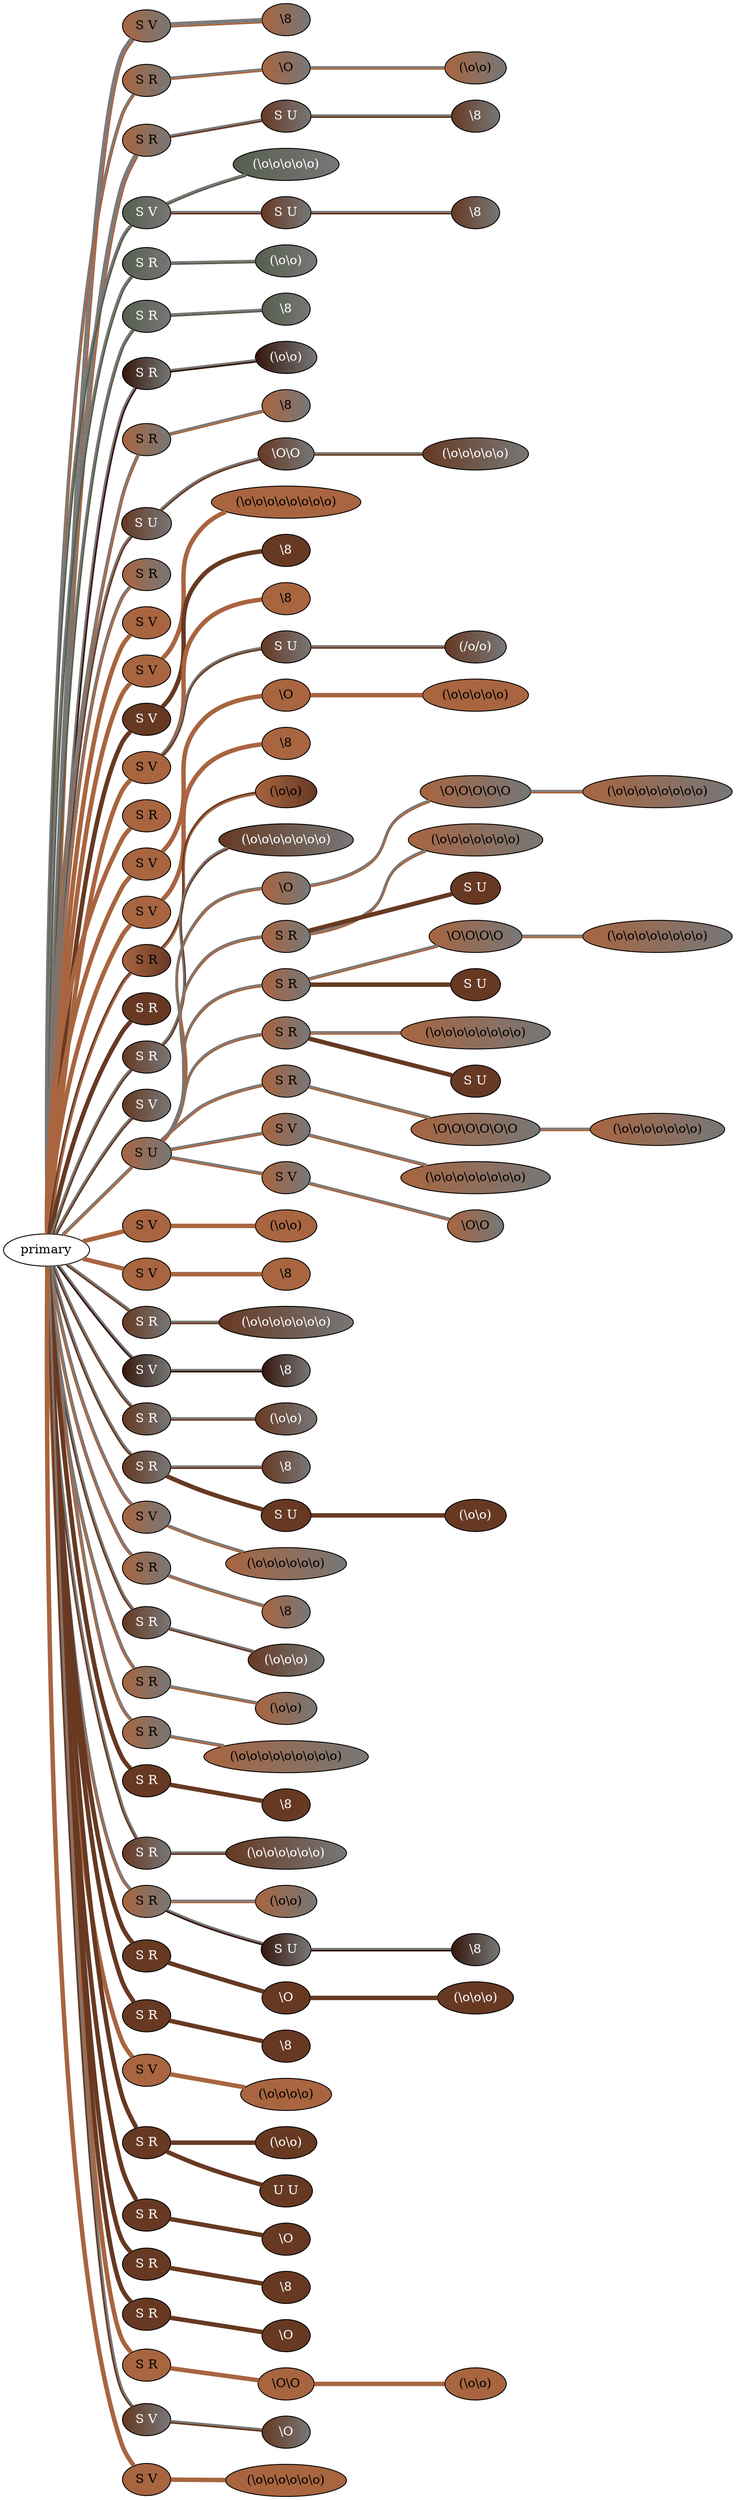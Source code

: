 graph {
 graph [rankdir=LR]
"1" [qtype="pendant_node", pendant_colors="#A86540:#777777:#777777", pendant_ply="S", pendant_attach="V", pendant_length="36.0", label="S V", style=filled, fillcolor="#A86540:#777777:#777777", fontcolor="#000000"]
"primary" -- "1" [qtype="pendant_link",penwidth=2,color="#A86540:#777777:#777777"]
"1:0" [qtype="knot_node", knot_value="1", knot_type="E", knot_position="10.0", knot_spin="Z", label="\\8", style=filled, fillcolor="#A86540:#777777:#777777" , fontcolor="#000000"]
"1" -- "1:0" [qtype="knot_link",penwidth=2,color="#A86540:#777777:#777777"]
"2" [qtype="pendant_node", pendant_colors="#A86540:#777777", pendant_ply="S", pendant_attach="R", pendant_length="37.0", label="S R", style=filled, fillcolor="#A86540:#777777", fontcolor="#000000"]
"primary" -- "2" [qtype="pendant_link",penwidth=2,color="#A86540:#777777"]
"2:0" [qtype="knot_node", knot_value="1", knot_type="S", knot_position="6.0", knot_spin="Z", label="\\O", style=filled, fillcolor="#A86540:#777777" , fontcolor="#000000"]
"2" -- "2:0" [qtype="knot_link",penwidth=2,color="#A86540:#777777"]
"2:1" [qtype="knot_node", knot_value="2", knot_type="L", knot_position="21.5", knot_spin="Z", label="(\\o\\o)", style=filled, fillcolor="#A86540:#777777" , fontcolor="#000000"]
"2:0" -- "2:1" [qtype="knot_link",penwidth=2,color="#A86540:#777777"]
"3" [qtype="pendant_node", pendant_colors="#A86540:#777777:#777777", pendant_ply="S", pendant_attach="R", pendant_length="35.0", label="S R", style=filled, fillcolor="#A86540:#777777:#777777", fontcolor="#000000"]
"primary" -- "3" [qtype="pendant_link",penwidth=2,color="#A86540:#777777:#777777"]
"3s1" [qtype="pendant_node", pendant_colors="#673923:#777777", pendant_ply="S", pendant_attach="U", pendant_length="11.5", label="S U", style=filled, fillcolor="#673923:#777777", fontcolor="#ffffff"]
"3" -- "3s1" [qtype="pendant_link",penwidth=2,color="#673923:#777777"]
"3s1:0" [qtype="knot_node", knot_value="1", knot_type="E", knot_position="7.0", knot_spin="Z", label="\\8", style=filled, fillcolor="#673923:#777777" , fontcolor="#ffffff"]
"3s1" -- "3s1:0" [qtype="knot_link",penwidth=2,color="#673923:#777777"]
"4" [qtype="pendant_node", pendant_colors="#575E4E:#777777", pendant_ply="S", pendant_attach="V", pendant_length="30.0", label="S V", style=filled, fillcolor="#575E4E:#777777", fontcolor="#ffffff"]
"primary" -- "4" [qtype="pendant_link",penwidth=2,color="#575E4E:#777777"]
"4:0" [qtype="knot_node", knot_value="5", knot_type="L", knot_position="16.0", knot_spin="Z", label="(\\o\\o\\o\\o\\o)", style=filled, fillcolor="#575E4E:#777777" , fontcolor="#ffffff"]
"4" -- "4:0" [qtype="knot_link",penwidth=2,color="#575E4E:#777777"]
"4s1" [qtype="pendant_node", pendant_colors="#673923:#777777", pendant_ply="S", pendant_attach="U", pendant_length="6.5", label="S U", style=filled, fillcolor="#673923:#777777", fontcolor="#ffffff"]
"4" -- "4s1" [qtype="pendant_link",penwidth=2,color="#673923:#777777"]
"4s1:0" [qtype="knot_node", knot_value="1", knot_type="E", knot_position="2.5", knot_spin="Z", label="\\8", style=filled, fillcolor="#673923:#777777" , fontcolor="#ffffff"]
"4s1" -- "4s1:0" [qtype="knot_link",penwidth=2,color="#673923:#777777"]
"5" [qtype="pendant_node", pendant_colors="#575E4E:#777777", pendant_ply="S", pendant_attach="R", pendant_length="37.0", label="S R", style=filled, fillcolor="#575E4E:#777777", fontcolor="#ffffff"]
"primary" -- "5" [qtype="pendant_link",penwidth=2,color="#575E4E:#777777"]
"5:0" [qtype="knot_node", knot_value="2", knot_type="L", knot_position="19.5", knot_spin="Z", label="(\\o\\o)", style=filled, fillcolor="#575E4E:#777777" , fontcolor="#ffffff"]
"5" -- "5:0" [qtype="knot_link",penwidth=2,color="#575E4E:#777777"]
"6" [qtype="pendant_node", pendant_colors="#575E4E:#777777", pendant_ply="S", pendant_attach="R", pendant_length="28.5", label="S R", style=filled, fillcolor="#575E4E:#777777", fontcolor="#ffffff"]
"primary" -- "6" [qtype="pendant_link",penwidth=2,color="#575E4E:#777777"]
"6:0" [qtype="knot_node", knot_value="1", knot_type="E", knot_position="17.0", knot_spin="Z", label="\\8", style=filled, fillcolor="#575E4E:#777777" , fontcolor="#ffffff"]
"6" -- "6:0" [qtype="knot_link",penwidth=2,color="#575E4E:#777777"]
"7" [qtype="pendant_node", pendant_colors="#35170C:#777777", pendant_ply="S", pendant_attach="R", pendant_length="28.5", label="S R", style=filled, fillcolor="#35170C:#777777", fontcolor="#ffffff"]
"primary" -- "7" [qtype="pendant_link",penwidth=2,color="#35170C:#777777"]
"7:0" [qtype="knot_node", knot_value="2", knot_type="L", knot_position="15.5", knot_spin="Z", label="(\\o\\o)", style=filled, fillcolor="#35170C:#777777" , fontcolor="#ffffff"]
"7" -- "7:0" [qtype="knot_link",penwidth=2,color="#35170C:#777777"]
"8" [qtype="pendant_node", pendant_colors="#A86540:#777777", pendant_ply="S", pendant_attach="R", pendant_length="23.0", label="S R", style=filled, fillcolor="#A86540:#777777", fontcolor="#000000"]
"primary" -- "8" [qtype="pendant_link",penwidth=2,color="#A86540:#777777"]
"8:0" [qtype="knot_node", knot_value="1", knot_type="E", knot_position="11.0", knot_spin="Z", label="\\8", style=filled, fillcolor="#A86540:#777777" , fontcolor="#000000"]
"8" -- "8:0" [qtype="knot_link",penwidth=2,color="#A86540:#777777"]
"T1" [qtype="pendant_node", pendant_colors="#673923:#777777", pendant_ply="S", pendant_attach="U", pendant_length="19.0", label="S U", style=filled, fillcolor="#673923:#777777", fontcolor="#ffffff"]
"primary" -- "T1" [qtype="pendant_link",penwidth=2,color="#673923:#777777"]
"T1:0" [qtype="knot_node", knot_value="2", knot_type="S", knot_position="8.0", knot_spin="Z", label="\\O\\O", style=filled, fillcolor="#673923:#777777" , fontcolor="#ffffff"]
"T1" -- "T1:0" [qtype="knot_link",penwidth=2,color="#673923:#777777"]
"T1:1" [qtype="knot_node", knot_value="5", knot_type="L", knot_position="15.0", knot_spin="Z", label="(\\o\\o\\o\\o\\o)", style=filled, fillcolor="#673923:#777777" , fontcolor="#ffffff"]
"T1:0" -- "T1:1" [qtype="knot_link",penwidth=2,color="#673923:#777777"]
"9" [qtype="pendant_node", pendant_colors="#A86540:#777777", pendant_ply="S", pendant_attach="R", pendant_length="31.0", label="S R", style=filled, fillcolor="#A86540:#777777", fontcolor="#000000"]
"primary" -- "9" [qtype="pendant_link",penwidth=2,color="#A86540:#777777"]
"10" [qtype="pendant_node", pendant_colors="#A86540", pendant_ply="S", pendant_attach="V", pendant_length="19.5", label="S V", style=filled, fillcolor="#A86540", fontcolor="#000000"]
"primary" -- "10" [qtype="pendant_link",penwidth=5,color="#A86540"]
"11" [qtype="pendant_node", pendant_colors="#A86540", pendant_ply="S", pendant_attach="V", pendant_length="24.5", label="S V", style=filled, fillcolor="#A86540", fontcolor="#000000"]
"primary" -- "11" [qtype="pendant_link",penwidth=5,color="#A86540"]
"11:0" [qtype="knot_node", knot_value="8", knot_type="L", knot_position="15.0", knot_spin="Z", label="(\\o\\o\\o\\o\\o\\o\\o\\o)", style=filled, fillcolor="#A86540" , fontcolor="#000000"]
"11" -- "11:0" [qtype="knot_link",penwidth=5,color="#A86540"]
"12" [qtype="pendant_node", pendant_colors="#673923", pendant_ply="S", pendant_attach="V", pendant_length="23.5", label="S V", style=filled, fillcolor="#673923", fontcolor="#ffffff"]
"primary" -- "12" [qtype="pendant_link",penwidth=5,color="#673923"]
"12:0" [qtype="knot_node", knot_value="1", knot_type="E", knot_position="15.0", knot_spin="Z", label="\\8", style=filled, fillcolor="#673923" , fontcolor="#ffffff"]
"12" -- "12:0" [qtype="knot_link",penwidth=5,color="#673923"]
"13" [qtype="pendant_node", pendant_colors="#A86540", pendant_ply="S", pendant_attach="V", pendant_length="29.5", label="S V", style=filled, fillcolor="#A86540", fontcolor="#000000"]
"primary" -- "13" [qtype="pendant_link",penwidth=5,color="#A86540"]
"13:0" [qtype="knot_node", knot_value="1", knot_type="E", knot_position="17.5", knot_spin="Z", label="\\8", style=filled, fillcolor="#A86540" , fontcolor="#000000"]
"13" -- "13:0" [qtype="knot_link",penwidth=5,color="#A86540"]
"13s1" [qtype="pendant_node", pendant_colors="#673923:#777777", pendant_ply="S", pendant_attach="U", pendant_length="6.0", label="S U", style=filled, fillcolor="#673923:#777777", fontcolor="#ffffff"]
"13" -- "13s1" [qtype="pendant_link",penwidth=2,color="#673923:#777777"]
"13s1:0" [qtype="knot_node", knot_value="2", knot_type="L", knot_position="1.5", knot_spin="S", label="(/o/o)", style=filled, fillcolor="#673923:#777777" , fontcolor="#ffffff"]
"13s1" -- "13s1:0" [qtype="knot_link",penwidth=2,color="#673923:#777777"]
"14" [qtype="pendant_node", pendant_colors="#A86540", pendant_ply="S", pendant_attach="R", pendant_length="35.0", label="S R", style=filled, fillcolor="#A86540", fontcolor="#000000"]
"primary" -- "14" [qtype="pendant_link",penwidth=5,color="#A86540"]
"15" [qtype="pendant_node", pendant_colors="#A86540", pendant_ply="S", pendant_attach="V", pendant_length="27.5", label="S V", style=filled, fillcolor="#A86540", fontcolor="#000000"]
"primary" -- "15" [qtype="pendant_link",penwidth=5,color="#A86540"]
"15:0" [qtype="knot_node", knot_value="1", knot_type="S", knot_position="8.0", knot_spin="Z", label="\\O", style=filled, fillcolor="#A86540" , fontcolor="#000000"]
"15" -- "15:0" [qtype="knot_link",penwidth=5,color="#A86540"]
"15:1" [qtype="knot_node", knot_value="5", knot_type="L", knot_position="19.5", knot_spin="Z", label="(\\o\\o\\o\\o\\o)", style=filled, fillcolor="#A86540" , fontcolor="#000000"]
"15:0" -- "15:1" [qtype="knot_link",penwidth=5,color="#A86540"]
"16" [qtype="pendant_node", pendant_colors="#A86540", pendant_ply="S", pendant_attach="V", pendant_length="33.5", label="S V", style=filled, fillcolor="#A86540", fontcolor="#000000"]
"primary" -- "16" [qtype="pendant_link",penwidth=5,color="#A86540"]
"16:0" [qtype="knot_node", knot_value="1", knot_type="E", knot_position="14.0", knot_spin="Z", label="\\8", style=filled, fillcolor="#A86540" , fontcolor="#000000"]
"16" -- "16:0" [qtype="knot_link",penwidth=5,color="#A86540"]
"17" [qtype="pendant_node", pendant_colors="#A86540:#673923", pendant_ply="S", pendant_attach="R", pendant_length="30.5", label="S R", style=filled, fillcolor="#A86540:#673923", fontcolor="#000000"]
"primary" -- "17" [qtype="pendant_link",penwidth=2,color="#A86540:#673923"]
"17:0" [qtype="knot_node", knot_value="2", knot_type="L", knot_position="16.5", knot_spin="Z", label="(\\o\\o)", style=filled, fillcolor="#A86540:#673923" , fontcolor="#000000"]
"17" -- "17:0" [qtype="knot_link",penwidth=2,color="#A86540:#673923"]
"18" [qtype="pendant_node", pendant_colors="#673923", pendant_ply="S", pendant_attach="R", pendant_length="34.0", label="S R", style=filled, fillcolor="#673923", fontcolor="#ffffff"]
"primary" -- "18" [qtype="pendant_link",penwidth=5,color="#673923"]
"19" [qtype="pendant_node", pendant_colors="#673923:#777777", pendant_ply="S", pendant_attach="R", pendant_length="21.5", label="S R", style=filled, fillcolor="#673923:#777777", fontcolor="#ffffff"]
"primary" -- "19" [qtype="pendant_link",penwidth=2,color="#673923:#777777"]
"19:0" [qtype="knot_node", knot_value="7", knot_type="L", knot_position="14.5", knot_spin="Z", label="(\\o\\o\\o\\o\\o\\o\\o)", style=filled, fillcolor="#673923:#777777" , fontcolor="#ffffff"]
"19" -- "19:0" [qtype="knot_link",penwidth=2,color="#673923:#777777"]
"20" [qtype="pendant_node", pendant_colors="#673923:#777777", pendant_ply="S", pendant_attach="V", pendant_length="38.0", label="S V", style=filled, fillcolor="#673923:#777777", fontcolor="#ffffff"]
"primary" -- "20" [qtype="pendant_link",penwidth=2,color="#673923:#777777"]
"21" [qtype="pendant_node", pendant_colors="#A86540:#777777", pendant_ply="S", pendant_attach="U", pendant_length="23.5", label="S U", style=filled, fillcolor="#A86540:#777777", fontcolor="#000000"]
"primary" -- "21" [qtype="pendant_link",penwidth=2,color="#A86540:#777777"]
"21:0" [qtype="knot_node", knot_value="1", knot_type="S", knot_position="3.0", knot_spin="Z", label="\\O", style=filled, fillcolor="#A86540:#777777" , fontcolor="#000000"]
"21" -- "21:0" [qtype="knot_link",penwidth=2,color="#A86540:#777777"]
"21:1" [qtype="knot_node", knot_value="5", knot_type="S", knot_position="5.5", knot_spin="Z", label="\\O\\O\\O\\O\\O", style=filled, fillcolor="#A86540:#777777" , fontcolor="#000000"]
"21:0" -- "21:1" [qtype="knot_link",penwidth=2,color="#A86540:#777777"]
"21:2" [qtype="knot_node", knot_value="8", knot_type="L", knot_position="14.5", knot_spin="Z", label="(\\o\\o\\o\\o\\o\\o\\o\\o)", style=filled, fillcolor="#A86540:#777777" , fontcolor="#000000"]
"21:1" -- "21:2" [qtype="knot_link",penwidth=2,color="#A86540:#777777"]
"21s1" [qtype="pendant_node", pendant_colors="#A86540:#777777", pendant_ply="S", pendant_attach="R", pendant_length="32.0", label="S R", style=filled, fillcolor="#A86540:#777777", fontcolor="#000000"]
"21" -- "21s1" [qtype="pendant_link",penwidth=2,color="#A86540:#777777"]
"21s1:0" [qtype="knot_node", knot_value="7", knot_type="L", knot_position="18.0", knot_spin="Z", label="(\\o\\o\\o\\o\\o\\o\\o)", style=filled, fillcolor="#A86540:#777777" , fontcolor="#000000"]
"21s1" -- "21s1:0" [qtype="knot_link",penwidth=2,color="#A86540:#777777"]
"21s1s1" [qtype="pendant_node", pendant_colors="#673923", pendant_ply="S", pendant_attach="U", pendant_length="7.0", label="S U", style=filled, fillcolor="#673923", fontcolor="#ffffff"]
"21s1" -- "21s1s1" [qtype="pendant_link",penwidth=5,color="#673923"]
"21s2" [qtype="pendant_node", pendant_colors="#A86540:#777777", pendant_ply="S", pendant_attach="R", pendant_length="30.0", label="S R", style=filled, fillcolor="#A86540:#777777", fontcolor="#000000"]
"21" -- "21s2" [qtype="pendant_link",penwidth=2,color="#A86540:#777777"]
"21s2:0" [qtype="knot_node", knot_value="4", knot_type="S", knot_position="6.0", knot_spin="Z", label="\\O\\O\\O\\O", style=filled, fillcolor="#A86540:#777777" , fontcolor="#000000"]
"21s2" -- "21s2:0" [qtype="knot_link",penwidth=2,color="#A86540:#777777"]
"21s2:1" [qtype="knot_node", knot_value="8", knot_type="L", knot_position="19.5", knot_spin="Z", label="(\\o\\o\\o\\o\\o\\o\\o\\o)", style=filled, fillcolor="#A86540:#777777" , fontcolor="#000000"]
"21s2:0" -- "21s2:1" [qtype="knot_link",penwidth=2,color="#A86540:#777777"]
"21s2s1" [qtype="pendant_node", pendant_colors="#673923", pendant_ply="S", pendant_attach="U", pendant_length="8.5", label="S U", style=filled, fillcolor="#673923", fontcolor="#ffffff"]
"21s2" -- "21s2s1" [qtype="pendant_link",penwidth=5,color="#673923"]
"21s3" [qtype="pendant_node", pendant_colors="#A86540:#777777", pendant_ply="S", pendant_attach="R", pendant_length="28.5", label="S R", style=filled, fillcolor="#A86540:#777777", fontcolor="#000000"]
"21" -- "21s3" [qtype="pendant_link",penwidth=2,color="#A86540:#777777"]
"21s3:0" [qtype="knot_node", knot_value="8", knot_type="L", knot_position="18.5", knot_spin="Z", label="(\\o\\o\\o\\o\\o\\o\\o\\o)", style=filled, fillcolor="#A86540:#777777" , fontcolor="#000000"]
"21s3" -- "21s3:0" [qtype="knot_link",penwidth=2,color="#A86540:#777777"]
"21s3s1" [qtype="pendant_node", pendant_colors="#673923", pendant_ply="S", pendant_attach="U", pendant_length="12.0", label="S U", style=filled, fillcolor="#673923", fontcolor="#ffffff"]
"21s3" -- "21s3s1" [qtype="pendant_link",penwidth=5,color="#673923"]
"21s4" [qtype="pendant_node", pendant_colors="#A86540:#777777", pendant_ply="S", pendant_attach="R", pendant_length="21.5", label="S R", style=filled, fillcolor="#A86540:#777777", fontcolor="#000000"]
"21" -- "21s4" [qtype="pendant_link",penwidth=2,color="#A86540:#777777"]
"21s4:0" [qtype="knot_node", knot_value="6", knot_type="S", knot_position="5.0", knot_spin="Z", label="\\O\\O\\O\\O\\O\\O", style=filled, fillcolor="#A86540:#777777" , fontcolor="#000000"]
"21s4" -- "21s4:0" [qtype="knot_link",penwidth=2,color="#A86540:#777777"]
"21s4:1" [qtype="knot_node", knot_value="7", knot_type="L", knot_position="16.5", knot_spin="Z", label="(\\o\\o\\o\\o\\o\\o\\o)", style=filled, fillcolor="#A86540:#777777" , fontcolor="#000000"]
"21s4:0" -- "21s4:1" [qtype="knot_link",penwidth=2,color="#A86540:#777777"]
"21s5" [qtype="pendant_node", pendant_colors="#A86540:#777777", pendant_ply="S", pendant_attach="V", pendant_length="24.5", label="S V", style=filled, fillcolor="#A86540:#777777", fontcolor="#000000"]
"21" -- "21s5" [qtype="pendant_link",penwidth=2,color="#A86540:#777777"]
"21s5:0" [qtype="knot_node", knot_value="8", knot_type="L", knot_position="16.5", knot_spin="Z", label="(\\o\\o\\o\\o\\o\\o\\o\\o)", style=filled, fillcolor="#A86540:#777777" , fontcolor="#000000"]
"21s5" -- "21s5:0" [qtype="knot_link",penwidth=2,color="#A86540:#777777"]
"21s6" [qtype="pendant_node", pendant_colors="#A86540:#777777", pendant_ply="S", pendant_attach="V", pendant_length="33.0", label="S V", style=filled, fillcolor="#A86540:#777777", fontcolor="#000000"]
"21" -- "21s6" [qtype="pendant_link",penwidth=2,color="#A86540:#777777"]
"21s6:0" [qtype="knot_node", knot_value="2", knot_type="S", knot_position="5.0", knot_spin="Z", label="\\O\\O", style=filled, fillcolor="#A86540:#777777" , fontcolor="#000000"]
"21s6" -- "21s6:0" [qtype="knot_link",penwidth=2,color="#A86540:#777777"]
"22" [qtype="pendant_node", pendant_colors="#A86540", pendant_ply="S", pendant_attach="V", pendant_length="25.0", label="S V", style=filled, fillcolor="#A86540", fontcolor="#000000"]
"primary" -- "22" [qtype="pendant_link",penwidth=5,color="#A86540"]
"22:0" [qtype="knot_node", knot_value="2", knot_type="L", knot_position="15.5", knot_spin="Z", label="(\\o\\o)", style=filled, fillcolor="#A86540" , fontcolor="#000000"]
"22" -- "22:0" [qtype="knot_link",penwidth=5,color="#A86540"]
"23" [qtype="pendant_node", pendant_colors="#A86540", pendant_ply="S", pendant_attach="V", pendant_length="29.0", label="S V", style=filled, fillcolor="#A86540", fontcolor="#000000"]
"primary" -- "23" [qtype="pendant_link",penwidth=5,color="#A86540"]
"23:0" [qtype="knot_node", knot_value="1", knot_type="E", knot_position="15.0", knot_spin="Z", label="\\8", style=filled, fillcolor="#A86540" , fontcolor="#000000"]
"23" -- "23:0" [qtype="knot_link",penwidth=5,color="#A86540"]
"24" [qtype="pendant_node", pendant_colors="#673923:#777777", pendant_ply="S", pendant_attach="R", pendant_length="19.0", label="S R", style=filled, fillcolor="#673923:#777777", fontcolor="#ffffff"]
"primary" -- "24" [qtype="pendant_link",penwidth=2,color="#673923:#777777"]
"24:0" [qtype="knot_node", knot_value="7", knot_type="L", knot_position="15.5", knot_spin="Z", label="(\\o\\o\\o\\o\\o\\o\\o)", style=filled, fillcolor="#673923:#777777" , fontcolor="#ffffff"]
"24" -- "24:0" [qtype="knot_link",penwidth=2,color="#673923:#777777"]
"25" [qtype="pendant_node", pendant_colors="#35170C:#777777", pendant_ply="S", pendant_attach="V", pendant_length="19.0", label="S V", style=filled, fillcolor="#35170C:#777777", fontcolor="#ffffff"]
"primary" -- "25" [qtype="pendant_link",penwidth=2,color="#35170C:#777777"]
"25:0" [qtype="knot_node", knot_value="1", knot_type="E", knot_position="12.0", knot_spin="Z", label="\\8", style=filled, fillcolor="#35170C:#777777" , fontcolor="#ffffff"]
"25" -- "25:0" [qtype="knot_link",penwidth=2,color="#35170C:#777777"]
"26" [qtype="pendant_node", pendant_colors="#673923:#777777", pendant_ply="S", pendant_attach="R", pendant_length="28.0", label="S R", style=filled, fillcolor="#673923:#777777", fontcolor="#ffffff"]
"primary" -- "26" [qtype="pendant_link",penwidth=2,color="#673923:#777777"]
"26:0" [qtype="knot_node", knot_value="2", knot_type="L", knot_position="18.0", knot_spin="Z", label="(\\o\\o)", style=filled, fillcolor="#673923:#777777" , fontcolor="#ffffff"]
"26" -- "26:0" [qtype="knot_link",penwidth=2,color="#673923:#777777"]
"27" [qtype="pendant_node", pendant_colors="#673923:#777777", pendant_ply="S", pendant_attach="R", pendant_length="30.0", label="S R", style=filled, fillcolor="#673923:#777777", fontcolor="#ffffff"]
"primary" -- "27" [qtype="pendant_link",penwidth=2,color="#673923:#777777"]
"27:0" [qtype="knot_node", knot_value="1", knot_type="E", knot_position="14.0", knot_spin="Z", label="\\8", style=filled, fillcolor="#673923:#777777" , fontcolor="#ffffff"]
"27" -- "27:0" [qtype="knot_link",penwidth=2,color="#673923:#777777"]
"27s1" [qtype="pendant_node", pendant_colors="#673923", pendant_ply="S", pendant_attach="U", pendant_length="14.0", label="S U", style=filled, fillcolor="#673923", fontcolor="#ffffff"]
"27" -- "27s1" [qtype="pendant_link",penwidth=5,color="#673923"]
"27s1:0" [qtype="knot_node", knot_value="2", knot_type="L", knot_position="7.0", knot_spin="Z", label="(\\o\\o)", style=filled, fillcolor="#673923" , fontcolor="#ffffff"]
"27s1" -- "27s1:0" [qtype="knot_link",penwidth=5,color="#673923"]
"28" [qtype="pendant_node", pendant_colors="#A86540:#777777", pendant_ply="S", pendant_attach="V", pendant_length="18.0", label="S V", style=filled, fillcolor="#A86540:#777777", fontcolor="#000000"]
"primary" -- "28" [qtype="pendant_link",penwidth=2,color="#A86540:#777777"]
"28:0" [qtype="knot_node", knot_value="6", knot_type="L", knot_position="12.0", knot_spin="Z", label="(\\o\\o\\o\\o\\o\\o)", style=filled, fillcolor="#A86540:#777777" , fontcolor="#000000"]
"28" -- "28:0" [qtype="knot_link",penwidth=2,color="#A86540:#777777"]
"29" [qtype="pendant_node", pendant_colors="#A86540:#777777", pendant_ply="S", pendant_attach="R", pendant_length="27.5", label="S R", style=filled, fillcolor="#A86540:#777777", fontcolor="#000000"]
"primary" -- "29" [qtype="pendant_link",penwidth=2,color="#A86540:#777777"]
"29:0" [qtype="knot_node", knot_value="1", knot_type="E", knot_position="16.5", knot_spin="Z", label="\\8", style=filled, fillcolor="#A86540:#777777" , fontcolor="#000000"]
"29" -- "29:0" [qtype="knot_link",penwidth=2,color="#A86540:#777777"]
"30" [qtype="pendant_node", pendant_colors="#673923:#777777", pendant_ply="S", pendant_attach="R", pendant_length="24.5", label="S R", style=filled, fillcolor="#673923:#777777", fontcolor="#ffffff"]
"primary" -- "30" [qtype="pendant_link",penwidth=2,color="#673923:#777777"]
"30:0" [qtype="knot_node", knot_value="3", knot_type="L", knot_position="14.0", knot_spin="Z", label="(\\o\\o\\o)", style=filled, fillcolor="#673923:#777777" , fontcolor="#ffffff"]
"30" -- "30:0" [qtype="knot_link",penwidth=2,color="#673923:#777777"]
"31" [qtype="pendant_node", pendant_colors="#A86540:#777777", pendant_ply="S", pendant_attach="R", pendant_length="24.5", label="S R", style=filled, fillcolor="#A86540:#777777", fontcolor="#000000"]
"primary" -- "31" [qtype="pendant_link",penwidth=2,color="#A86540:#777777"]
"31:0" [qtype="knot_node", knot_value="2", knot_type="L", knot_position="15.0", knot_spin="Z", label="(\\o\\o)", style=filled, fillcolor="#A86540:#777777" , fontcolor="#000000"]
"31" -- "31:0" [qtype="knot_link",penwidth=2,color="#A86540:#777777"]
"32" [qtype="pendant_node", pendant_colors="#A86540:#777777", pendant_ply="S", pendant_attach="R", pendant_length="19.0", label="S R", style=filled, fillcolor="#A86540:#777777", fontcolor="#000000"]
"primary" -- "32" [qtype="pendant_link",penwidth=2,color="#A86540:#777777"]
"32:0" [qtype="knot_node", knot_value="9", knot_type="L", knot_position="13.5", knot_spin="Z", label="(\\o\\o\\o\\o\\o\\o\\o\\o\\o)", style=filled, fillcolor="#A86540:#777777" , fontcolor="#000000"]
"32" -- "32:0" [qtype="knot_link",penwidth=2,color="#A86540:#777777"]
"33" [qtype="pendant_node", pendant_colors="#673923", pendant_ply="S", pendant_attach="R", pendant_length="30.0", label="S R", style=filled, fillcolor="#673923", fontcolor="#ffffff"]
"primary" -- "33" [qtype="pendant_link",penwidth=5,color="#673923"]
"33:0" [qtype="knot_node", knot_value="1", knot_type="E", knot_position="15.0", knot_spin="Z", label="\\8", style=filled, fillcolor="#673923" , fontcolor="#ffffff"]
"33" -- "33:0" [qtype="knot_link",penwidth=5,color="#673923"]
"34" [qtype="pendant_node", pendant_colors="#673923:#777777", pendant_ply="S", pendant_attach="R", pendant_length="21.0", label="S R", style=filled, fillcolor="#673923:#777777", fontcolor="#ffffff"]
"primary" -- "34" [qtype="pendant_link",penwidth=2,color="#673923:#777777"]
"34:0" [qtype="knot_node", knot_value="6", knot_type="L", knot_position="15.5", knot_spin="Z", label="(\\o\\o\\o\\o\\o\\o)", style=filled, fillcolor="#673923:#777777" , fontcolor="#ffffff"]
"34" -- "34:0" [qtype="knot_link",penwidth=2,color="#673923:#777777"]
"35" [qtype="pendant_node", pendant_colors="#A86540:#777777", pendant_ply="S", pendant_attach="R", pendant_length="28.5", label="S R", style=filled, fillcolor="#A86540:#777777", fontcolor="#000000"]
"primary" -- "35" [qtype="pendant_link",penwidth=2,color="#A86540:#777777"]
"35:0" [qtype="knot_node", knot_value="2", knot_type="L", knot_position="20.0", knot_spin="Z", label="(\\o\\o)", style=filled, fillcolor="#A86540:#777777" , fontcolor="#000000"]
"35" -- "35:0" [qtype="knot_link",penwidth=2,color="#A86540:#777777"]
"35s1" [qtype="pendant_node", pendant_colors="#35170C:#777777", pendant_ply="S", pendant_attach="U", pendant_length="17.5", label="S U", style=filled, fillcolor="#35170C:#777777", fontcolor="#ffffff"]
"35" -- "35s1" [qtype="pendant_link",penwidth=2,color="#35170C:#777777"]
"35s1:0" [qtype="knot_node", knot_value="1", knot_type="E", knot_position="9.0", knot_spin="Z", label="\\8", style=filled, fillcolor="#35170C:#777777" , fontcolor="#ffffff"]
"35s1" -- "35s1:0" [qtype="knot_link",penwidth=2,color="#35170C:#777777"]
"36" [qtype="pendant_node", pendant_colors="#673923", pendant_ply="S", pendant_attach="R", pendant_length="22.0", label="S R", style=filled, fillcolor="#673923", fontcolor="#ffffff"]
"primary" -- "36" [qtype="pendant_link",penwidth=5,color="#673923"]
"36:0" [qtype="knot_node", knot_value="1", knot_type="S", knot_position="11.0", knot_spin="Z", label="\\O", style=filled, fillcolor="#673923" , fontcolor="#ffffff"]
"36" -- "36:0" [qtype="knot_link",penwidth=5,color="#673923"]
"36:1" [qtype="knot_node", knot_value="3", knot_type="L", knot_position="16.5", knot_spin="Z", label="(\\o\\o\\o)", style=filled, fillcolor="#673923" , fontcolor="#ffffff"]
"36:0" -- "36:1" [qtype="knot_link",penwidth=5,color="#673923"]
"37" [qtype="pendant_node", pendant_colors="#673923", pendant_ply="S", pendant_attach="R", pendant_length="29.0", label="S R", style=filled, fillcolor="#673923", fontcolor="#ffffff"]
"primary" -- "37" [qtype="pendant_link",penwidth=5,color="#673923"]
"37:0" [qtype="knot_node", knot_value="1", knot_type="E", knot_position="18.0", knot_spin="Z", label="\\8", style=filled, fillcolor="#673923" , fontcolor="#ffffff"]
"37" -- "37:0" [qtype="knot_link",penwidth=5,color="#673923"]
"38" [qtype="pendant_node", pendant_colors="#A86540", pendant_ply="S", pendant_attach="V", pendant_length="28.5", label="S V", style=filled, fillcolor="#A86540", fontcolor="#000000"]
"primary" -- "38" [qtype="pendant_link",penwidth=5,color="#A86540"]
"38:0" [qtype="knot_node", knot_value="4", knot_type="L", knot_position="21.0", knot_spin="Z", label="(\\o\\o\\o\\o)", style=filled, fillcolor="#A86540" , fontcolor="#000000"]
"38" -- "38:0" [qtype="knot_link",penwidth=5,color="#A86540"]
"39" [qtype="pendant_node", pendant_colors="#673923", pendant_ply="S", pendant_attach="R", pendant_length="28.0", label="S R", style=filled, fillcolor="#673923", fontcolor="#ffffff"]
"primary" -- "39" [qtype="pendant_link",penwidth=5,color="#673923"]
"39:0" [qtype="knot_node", knot_value="2", knot_type="L", knot_position="19.0", knot_spin="Z", label="(\\o\\o)", style=filled, fillcolor="#673923" , fontcolor="#ffffff"]
"39" -- "39:0" [qtype="knot_link",penwidth=5,color="#673923"]
"39s1" [qtype="pendant_node", pendant_colors="#673923", pendant_ply="U", pendant_attach="U", pendant_length="1.0", label="U U", style=filled, fillcolor="#673923", fontcolor="#ffffff"]
"39" -- "39s1" [qtype="pendant_link",penwidth=5,color="#673923"]
"40" [qtype="pendant_node", pendant_colors="#673923", pendant_ply="S", pendant_attach="R", pendant_length="34.0", label="S R", style=filled, fillcolor="#673923", fontcolor="#ffffff"]
"primary" -- "40" [qtype="pendant_link",penwidth=5,color="#673923"]
"40:0" [qtype="knot_node", knot_value="1", knot_type="S", knot_position="9.0", knot_spin="Z", label="\\O", style=filled, fillcolor="#673923" , fontcolor="#ffffff"]
"40" -- "40:0" [qtype="knot_link",penwidth=5,color="#673923"]
"41" [qtype="pendant_node", pendant_colors="#673923", pendant_ply="S", pendant_attach="R", pendant_length="27.5", label="S R", style=filled, fillcolor="#673923", fontcolor="#ffffff"]
"primary" -- "41" [qtype="pendant_link",penwidth=5,color="#673923"]
"41:0" [qtype="knot_node", knot_value="1", knot_type="E", knot_position="14.5", knot_spin="Z", label="\\8", style=filled, fillcolor="#673923" , fontcolor="#ffffff"]
"41" -- "41:0" [qtype="knot_link",penwidth=5,color="#673923"]
"42" [qtype="pendant_node", pendant_colors="#673923", pendant_ply="S", pendant_attach="R", pendant_length="36.0", label="S R", style=filled, fillcolor="#673923", fontcolor="#ffffff"]
"primary" -- "42" [qtype="pendant_link",penwidth=5,color="#673923"]
"42:0" [qtype="knot_node", knot_value="1", knot_type="S", knot_position="12.0", knot_spin="Z", label="\\O", style=filled, fillcolor="#673923" , fontcolor="#ffffff"]
"42" -- "42:0" [qtype="knot_link",penwidth=5,color="#673923"]
"43" [qtype="pendant_node", pendant_colors="#A86540", pendant_ply="S", pendant_attach="R", pendant_length="29.5", label="S R", style=filled, fillcolor="#A86540", fontcolor="#000000"]
"primary" -- "43" [qtype="pendant_link",penwidth=5,color="#A86540"]
"43:0" [qtype="knot_node", knot_value="2", knot_type="S", knot_position="10.0", knot_spin="Z", label="\\O\\O", style=filled, fillcolor="#A86540" , fontcolor="#000000"]
"43" -- "43:0" [qtype="knot_link",penwidth=5,color="#A86540"]
"43:1" [qtype="knot_node", knot_value="2", knot_type="L", knot_position="23.5", knot_spin="Z", label="(\\o\\o)", style=filled, fillcolor="#A86540" , fontcolor="#000000"]
"43:0" -- "43:1" [qtype="knot_link",penwidth=5,color="#A86540"]
"44" [qtype="pendant_node", pendant_colors="#673923:#777777", pendant_ply="S", pendant_attach="V", pendant_length="22.5", label="S V", style=filled, fillcolor="#673923:#777777", fontcolor="#ffffff"]
"primary" -- "44" [qtype="pendant_link",penwidth=2,color="#673923:#777777"]
"44:0" [qtype="knot_node", knot_value="1", knot_type="S", knot_position="8.5", knot_spin="Z", label="\\O", style=filled, fillcolor="#673923:#777777" , fontcolor="#ffffff"]
"44" -- "44:0" [qtype="knot_link",penwidth=2,color="#673923:#777777"]
"45" [qtype="pendant_node", pendant_colors="#A86540", pendant_ply="S", pendant_attach="V", pendant_length="25.0", label="S V", style=filled, fillcolor="#A86540", fontcolor="#000000"]
"primary" -- "45" [qtype="pendant_link",penwidth=5,color="#A86540"]
"45:0" [qtype="knot_node", knot_value="6", knot_type="L", knot_position="17.5", knot_spin="Z", label="(\\o\\o\\o\\o\\o\\o)", style=filled, fillcolor="#A86540" , fontcolor="#000000"]
"45" -- "45:0" [qtype="knot_link",penwidth=5,color="#A86540"]
}
